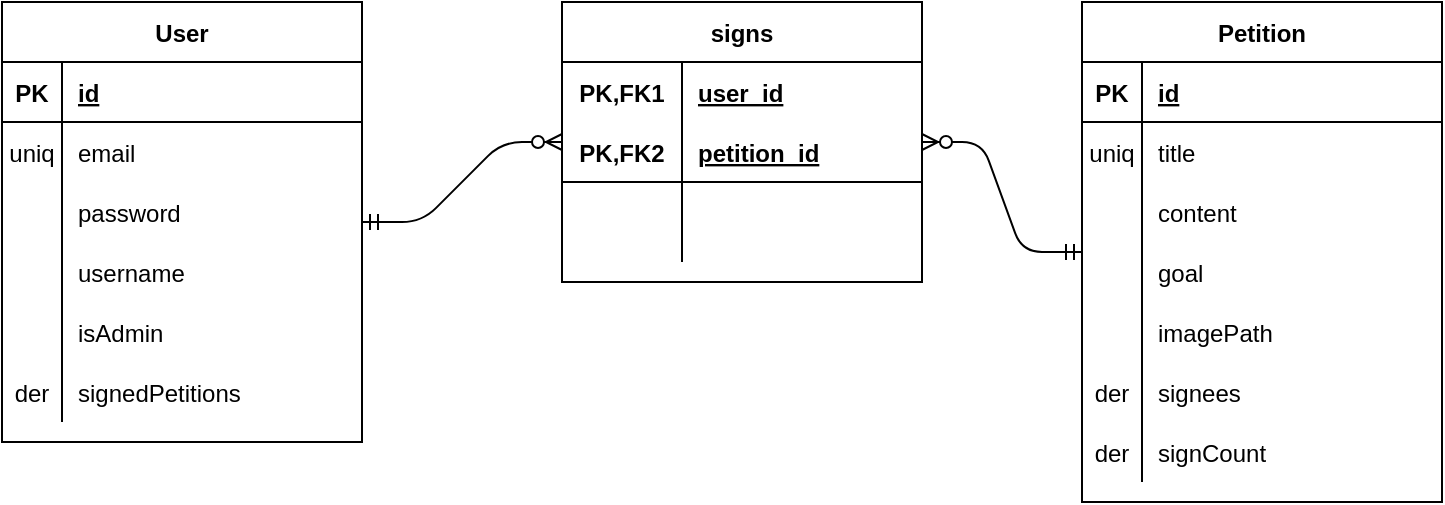 <mxfile version="14.7.6" type="device"><diagram id="I_CoFabCNjrQ4G8MGPnk" name="Page-1"><mxGraphModel dx="665" dy="384" grid="1" gridSize="10" guides="1" tooltips="1" connect="1" arrows="1" fold="1" page="1" pageScale="1" pageWidth="827" pageHeight="1169" math="0" shadow="0"><root><mxCell id="0"/><mxCell id="1" parent="0"/><mxCell id="p1L624dodIVQNN0o8rDo-1" value="User" style="shape=table;startSize=30;container=1;collapsible=1;childLayout=tableLayout;fixedRows=1;rowLines=0;fontStyle=1;align=center;resizeLast=1;" vertex="1" parent="1"><mxGeometry x="80" y="80" width="180" height="220" as="geometry"/></mxCell><mxCell id="p1L624dodIVQNN0o8rDo-2" value="" style="shape=partialRectangle;collapsible=0;dropTarget=0;pointerEvents=0;fillColor=none;top=0;left=0;bottom=1;right=0;points=[[0,0.5],[1,0.5]];portConstraint=eastwest;" vertex="1" parent="p1L624dodIVQNN0o8rDo-1"><mxGeometry y="30" width="180" height="30" as="geometry"/></mxCell><mxCell id="p1L624dodIVQNN0o8rDo-3" value="PK" style="shape=partialRectangle;connectable=0;fillColor=none;top=0;left=0;bottom=0;right=0;fontStyle=1;overflow=hidden;" vertex="1" parent="p1L624dodIVQNN0o8rDo-2"><mxGeometry width="30" height="30" as="geometry"/></mxCell><mxCell id="p1L624dodIVQNN0o8rDo-4" value="id" style="shape=partialRectangle;connectable=0;fillColor=none;top=0;left=0;bottom=0;right=0;align=left;spacingLeft=6;fontStyle=5;overflow=hidden;" vertex="1" parent="p1L624dodIVQNN0o8rDo-2"><mxGeometry x="30" width="150" height="30" as="geometry"/></mxCell><mxCell id="p1L624dodIVQNN0o8rDo-5" value="" style="shape=partialRectangle;collapsible=0;dropTarget=0;pointerEvents=0;fillColor=none;top=0;left=0;bottom=0;right=0;points=[[0,0.5],[1,0.5]];portConstraint=eastwest;" vertex="1" parent="p1L624dodIVQNN0o8rDo-1"><mxGeometry y="60" width="180" height="30" as="geometry"/></mxCell><mxCell id="p1L624dodIVQNN0o8rDo-6" value="uniq" style="shape=partialRectangle;connectable=0;fillColor=none;top=0;left=0;bottom=0;right=0;editable=1;overflow=hidden;" vertex="1" parent="p1L624dodIVQNN0o8rDo-5"><mxGeometry width="30" height="30" as="geometry"/></mxCell><mxCell id="p1L624dodIVQNN0o8rDo-7" value="email" style="shape=partialRectangle;connectable=0;fillColor=none;top=0;left=0;bottom=0;right=0;align=left;spacingLeft=6;overflow=hidden;" vertex="1" parent="p1L624dodIVQNN0o8rDo-5"><mxGeometry x="30" width="150" height="30" as="geometry"/></mxCell><mxCell id="p1L624dodIVQNN0o8rDo-8" value="" style="shape=partialRectangle;collapsible=0;dropTarget=0;pointerEvents=0;fillColor=none;top=0;left=0;bottom=0;right=0;points=[[0,0.5],[1,0.5]];portConstraint=eastwest;" vertex="1" parent="p1L624dodIVQNN0o8rDo-1"><mxGeometry y="90" width="180" height="30" as="geometry"/></mxCell><mxCell id="p1L624dodIVQNN0o8rDo-9" value="" style="shape=partialRectangle;connectable=0;fillColor=none;top=0;left=0;bottom=0;right=0;editable=1;overflow=hidden;" vertex="1" parent="p1L624dodIVQNN0o8rDo-8"><mxGeometry width="30" height="30" as="geometry"/></mxCell><mxCell id="p1L624dodIVQNN0o8rDo-10" value="password" style="shape=partialRectangle;connectable=0;fillColor=none;top=0;left=0;bottom=0;right=0;align=left;spacingLeft=6;overflow=hidden;" vertex="1" parent="p1L624dodIVQNN0o8rDo-8"><mxGeometry x="30" width="150" height="30" as="geometry"/></mxCell><mxCell id="p1L624dodIVQNN0o8rDo-11" value="" style="shape=partialRectangle;collapsible=0;dropTarget=0;pointerEvents=0;fillColor=none;top=0;left=0;bottom=0;right=0;points=[[0,0.5],[1,0.5]];portConstraint=eastwest;" vertex="1" parent="p1L624dodIVQNN0o8rDo-1"><mxGeometry y="120" width="180" height="30" as="geometry"/></mxCell><mxCell id="p1L624dodIVQNN0o8rDo-12" value="" style="shape=partialRectangle;connectable=0;fillColor=none;top=0;left=0;bottom=0;right=0;editable=1;overflow=hidden;" vertex="1" parent="p1L624dodIVQNN0o8rDo-11"><mxGeometry width="30" height="30" as="geometry"/></mxCell><mxCell id="p1L624dodIVQNN0o8rDo-13" value="username" style="shape=partialRectangle;connectable=0;fillColor=none;top=0;left=0;bottom=0;right=0;align=left;spacingLeft=6;overflow=hidden;" vertex="1" parent="p1L624dodIVQNN0o8rDo-11"><mxGeometry x="30" width="150" height="30" as="geometry"/></mxCell><mxCell id="p1L624dodIVQNN0o8rDo-14" value="" style="shape=partialRectangle;collapsible=0;dropTarget=0;pointerEvents=0;fillColor=none;top=0;left=0;bottom=0;right=0;points=[[0,0.5],[1,0.5]];portConstraint=eastwest;" vertex="1" parent="p1L624dodIVQNN0o8rDo-1"><mxGeometry y="150" width="180" height="30" as="geometry"/></mxCell><mxCell id="p1L624dodIVQNN0o8rDo-15" value="" style="shape=partialRectangle;connectable=0;fillColor=none;top=0;left=0;bottom=0;right=0;editable=1;overflow=hidden;" vertex="1" parent="p1L624dodIVQNN0o8rDo-14"><mxGeometry width="30" height="30" as="geometry"/></mxCell><mxCell id="p1L624dodIVQNN0o8rDo-16" value="isAdmin" style="shape=partialRectangle;connectable=0;fillColor=none;top=0;left=0;bottom=0;right=0;align=left;spacingLeft=6;overflow=hidden;" vertex="1" parent="p1L624dodIVQNN0o8rDo-14"><mxGeometry x="30" width="150" height="30" as="geometry"/></mxCell><mxCell id="p1L624dodIVQNN0o8rDo-17" value="" style="shape=partialRectangle;collapsible=0;dropTarget=0;pointerEvents=0;fillColor=none;top=0;left=0;bottom=0;right=0;points=[[0,0.5],[1,0.5]];portConstraint=eastwest;" vertex="1" parent="p1L624dodIVQNN0o8rDo-1"><mxGeometry y="180" width="180" height="30" as="geometry"/></mxCell><mxCell id="p1L624dodIVQNN0o8rDo-18" value="der" style="shape=partialRectangle;connectable=0;fillColor=none;top=0;left=0;bottom=0;right=0;editable=1;overflow=hidden;" vertex="1" parent="p1L624dodIVQNN0o8rDo-17"><mxGeometry width="30" height="30" as="geometry"/></mxCell><mxCell id="p1L624dodIVQNN0o8rDo-19" value="signedPetitions" style="shape=partialRectangle;connectable=0;fillColor=none;top=0;left=0;bottom=0;right=0;align=left;spacingLeft=6;overflow=hidden;" vertex="1" parent="p1L624dodIVQNN0o8rDo-17"><mxGeometry x="30" width="150" height="30" as="geometry"/></mxCell><mxCell id="p1L624dodIVQNN0o8rDo-20" value="Petition" style="shape=table;startSize=30;container=1;collapsible=1;childLayout=tableLayout;fixedRows=1;rowLines=0;fontStyle=1;align=center;resizeLast=1;" vertex="1" parent="1"><mxGeometry x="620" y="80" width="180" height="250" as="geometry"/></mxCell><mxCell id="p1L624dodIVQNN0o8rDo-21" value="" style="shape=partialRectangle;collapsible=0;dropTarget=0;pointerEvents=0;fillColor=none;top=0;left=0;bottom=1;right=0;points=[[0,0.5],[1,0.5]];portConstraint=eastwest;" vertex="1" parent="p1L624dodIVQNN0o8rDo-20"><mxGeometry y="30" width="180" height="30" as="geometry"/></mxCell><mxCell id="p1L624dodIVQNN0o8rDo-22" value="PK" style="shape=partialRectangle;connectable=0;fillColor=none;top=0;left=0;bottom=0;right=0;fontStyle=1;overflow=hidden;" vertex="1" parent="p1L624dodIVQNN0o8rDo-21"><mxGeometry width="30" height="30" as="geometry"/></mxCell><mxCell id="p1L624dodIVQNN0o8rDo-23" value="id" style="shape=partialRectangle;connectable=0;fillColor=none;top=0;left=0;bottom=0;right=0;align=left;spacingLeft=6;fontStyle=5;overflow=hidden;" vertex="1" parent="p1L624dodIVQNN0o8rDo-21"><mxGeometry x="30" width="150" height="30" as="geometry"/></mxCell><mxCell id="p1L624dodIVQNN0o8rDo-24" value="" style="shape=partialRectangle;collapsible=0;dropTarget=0;pointerEvents=0;fillColor=none;top=0;left=0;bottom=0;right=0;points=[[0,0.5],[1,0.5]];portConstraint=eastwest;" vertex="1" parent="p1L624dodIVQNN0o8rDo-20"><mxGeometry y="60" width="180" height="30" as="geometry"/></mxCell><mxCell id="p1L624dodIVQNN0o8rDo-25" value="uniq" style="shape=partialRectangle;connectable=0;fillColor=none;top=0;left=0;bottom=0;right=0;editable=1;overflow=hidden;" vertex="1" parent="p1L624dodIVQNN0o8rDo-24"><mxGeometry width="30" height="30" as="geometry"/></mxCell><mxCell id="p1L624dodIVQNN0o8rDo-26" value="title" style="shape=partialRectangle;connectable=0;fillColor=none;top=0;left=0;bottom=0;right=0;align=left;spacingLeft=6;overflow=hidden;" vertex="1" parent="p1L624dodIVQNN0o8rDo-24"><mxGeometry x="30" width="150" height="30" as="geometry"/></mxCell><mxCell id="p1L624dodIVQNN0o8rDo-27" value="" style="shape=partialRectangle;collapsible=0;dropTarget=0;pointerEvents=0;fillColor=none;top=0;left=0;bottom=0;right=0;points=[[0,0.5],[1,0.5]];portConstraint=eastwest;" vertex="1" parent="p1L624dodIVQNN0o8rDo-20"><mxGeometry y="90" width="180" height="30" as="geometry"/></mxCell><mxCell id="p1L624dodIVQNN0o8rDo-28" value="" style="shape=partialRectangle;connectable=0;fillColor=none;top=0;left=0;bottom=0;right=0;editable=1;overflow=hidden;" vertex="1" parent="p1L624dodIVQNN0o8rDo-27"><mxGeometry width="30" height="30" as="geometry"/></mxCell><mxCell id="p1L624dodIVQNN0o8rDo-29" value="content" style="shape=partialRectangle;connectable=0;fillColor=none;top=0;left=0;bottom=0;right=0;align=left;spacingLeft=6;overflow=hidden;" vertex="1" parent="p1L624dodIVQNN0o8rDo-27"><mxGeometry x="30" width="150" height="30" as="geometry"/></mxCell><mxCell id="p1L624dodIVQNN0o8rDo-33" value="" style="shape=partialRectangle;collapsible=0;dropTarget=0;pointerEvents=0;fillColor=none;top=0;left=0;bottom=0;right=0;points=[[0,0.5],[1,0.5]];portConstraint=eastwest;" vertex="1" parent="p1L624dodIVQNN0o8rDo-20"><mxGeometry y="120" width="180" height="30" as="geometry"/></mxCell><mxCell id="p1L624dodIVQNN0o8rDo-34" value="" style="shape=partialRectangle;connectable=0;fillColor=none;top=0;left=0;bottom=0;right=0;editable=1;overflow=hidden;" vertex="1" parent="p1L624dodIVQNN0o8rDo-33"><mxGeometry width="30" height="30" as="geometry"/></mxCell><mxCell id="p1L624dodIVQNN0o8rDo-35" value="goal" style="shape=partialRectangle;connectable=0;fillColor=none;top=0;left=0;bottom=0;right=0;align=left;spacingLeft=6;overflow=hidden;" vertex="1" parent="p1L624dodIVQNN0o8rDo-33"><mxGeometry x="30" width="150" height="30" as="geometry"/></mxCell><mxCell id="p1L624dodIVQNN0o8rDo-30" value="" style="shape=partialRectangle;collapsible=0;dropTarget=0;pointerEvents=0;fillColor=none;top=0;left=0;bottom=0;right=0;points=[[0,0.5],[1,0.5]];portConstraint=eastwest;" vertex="1" parent="p1L624dodIVQNN0o8rDo-20"><mxGeometry y="150" width="180" height="30" as="geometry"/></mxCell><mxCell id="p1L624dodIVQNN0o8rDo-31" value="" style="shape=partialRectangle;connectable=0;fillColor=none;top=0;left=0;bottom=0;right=0;editable=1;overflow=hidden;" vertex="1" parent="p1L624dodIVQNN0o8rDo-30"><mxGeometry width="30" height="30" as="geometry"/></mxCell><mxCell id="p1L624dodIVQNN0o8rDo-32" value="imagePath" style="shape=partialRectangle;connectable=0;fillColor=none;top=0;left=0;bottom=0;right=0;align=left;spacingLeft=6;overflow=hidden;" vertex="1" parent="p1L624dodIVQNN0o8rDo-30"><mxGeometry x="30" width="150" height="30" as="geometry"/></mxCell><mxCell id="p1L624dodIVQNN0o8rDo-36" value="" style="shape=partialRectangle;collapsible=0;dropTarget=0;pointerEvents=0;fillColor=none;top=0;left=0;bottom=0;right=0;points=[[0,0.5],[1,0.5]];portConstraint=eastwest;" vertex="1" parent="p1L624dodIVQNN0o8rDo-20"><mxGeometry y="180" width="180" height="30" as="geometry"/></mxCell><mxCell id="p1L624dodIVQNN0o8rDo-37" value="der" style="shape=partialRectangle;connectable=0;fillColor=none;top=0;left=0;bottom=0;right=0;editable=1;overflow=hidden;" vertex="1" parent="p1L624dodIVQNN0o8rDo-36"><mxGeometry width="30" height="30" as="geometry"/></mxCell><mxCell id="p1L624dodIVQNN0o8rDo-38" value="signees" style="shape=partialRectangle;connectable=0;fillColor=none;top=0;left=0;bottom=0;right=0;align=left;spacingLeft=6;overflow=hidden;" vertex="1" parent="p1L624dodIVQNN0o8rDo-36"><mxGeometry x="30" width="150" height="30" as="geometry"/></mxCell><mxCell id="p1L624dodIVQNN0o8rDo-39" value="" style="shape=partialRectangle;collapsible=0;dropTarget=0;pointerEvents=0;fillColor=none;top=0;left=0;bottom=0;right=0;points=[[0,0.5],[1,0.5]];portConstraint=eastwest;" vertex="1" parent="p1L624dodIVQNN0o8rDo-20"><mxGeometry y="210" width="180" height="30" as="geometry"/></mxCell><mxCell id="p1L624dodIVQNN0o8rDo-40" value="der" style="shape=partialRectangle;connectable=0;fillColor=none;top=0;left=0;bottom=0;right=0;editable=1;overflow=hidden;" vertex="1" parent="p1L624dodIVQNN0o8rDo-39"><mxGeometry width="30" height="30" as="geometry"/></mxCell><mxCell id="p1L624dodIVQNN0o8rDo-41" value="signCount" style="shape=partialRectangle;connectable=0;fillColor=none;top=0;left=0;bottom=0;right=0;align=left;spacingLeft=6;overflow=hidden;" vertex="1" parent="p1L624dodIVQNN0o8rDo-39"><mxGeometry x="30" width="150" height="30" as="geometry"/></mxCell><mxCell id="p1L624dodIVQNN0o8rDo-55" value="signs" style="shape=table;startSize=30;container=1;collapsible=1;childLayout=tableLayout;fixedRows=1;rowLines=0;fontStyle=1;align=center;resizeLast=1;" vertex="1" parent="1"><mxGeometry x="360" y="80" width="180" height="140" as="geometry"/></mxCell><mxCell id="p1L624dodIVQNN0o8rDo-56" value="" style="shape=partialRectangle;collapsible=0;dropTarget=0;pointerEvents=0;fillColor=none;top=0;left=0;bottom=0;right=0;points=[[0,0.5],[1,0.5]];portConstraint=eastwest;" vertex="1" parent="p1L624dodIVQNN0o8rDo-55"><mxGeometry y="30" width="180" height="30" as="geometry"/></mxCell><mxCell id="p1L624dodIVQNN0o8rDo-57" value="PK,FK1" style="shape=partialRectangle;connectable=0;fillColor=none;top=0;left=0;bottom=0;right=0;fontStyle=1;overflow=hidden;" vertex="1" parent="p1L624dodIVQNN0o8rDo-56"><mxGeometry width="60" height="30" as="geometry"/></mxCell><mxCell id="p1L624dodIVQNN0o8rDo-58" value="user_id" style="shape=partialRectangle;connectable=0;fillColor=none;top=0;left=0;bottom=0;right=0;align=left;spacingLeft=6;fontStyle=5;overflow=hidden;" vertex="1" parent="p1L624dodIVQNN0o8rDo-56"><mxGeometry x="60" width="120" height="30" as="geometry"/></mxCell><mxCell id="p1L624dodIVQNN0o8rDo-59" value="" style="shape=partialRectangle;collapsible=0;dropTarget=0;pointerEvents=0;fillColor=none;top=0;left=0;bottom=1;right=0;points=[[0,0.5],[1,0.5]];portConstraint=eastwest;" vertex="1" parent="p1L624dodIVQNN0o8rDo-55"><mxGeometry y="60" width="180" height="30" as="geometry"/></mxCell><mxCell id="p1L624dodIVQNN0o8rDo-60" value="PK,FK2" style="shape=partialRectangle;connectable=0;fillColor=none;top=0;left=0;bottom=0;right=0;fontStyle=1;overflow=hidden;" vertex="1" parent="p1L624dodIVQNN0o8rDo-59"><mxGeometry width="60" height="30" as="geometry"/></mxCell><mxCell id="p1L624dodIVQNN0o8rDo-61" value="petition_id" style="shape=partialRectangle;connectable=0;fillColor=none;top=0;left=0;bottom=0;right=0;align=left;spacingLeft=6;fontStyle=5;overflow=hidden;" vertex="1" parent="p1L624dodIVQNN0o8rDo-59"><mxGeometry x="60" width="120" height="30" as="geometry"/></mxCell><mxCell id="p1L624dodIVQNN0o8rDo-65" value="" style="shape=partialRectangle;collapsible=0;dropTarget=0;pointerEvents=0;fillColor=none;top=0;left=0;bottom=0;right=0;points=[[0,0.5],[1,0.5]];portConstraint=eastwest;" vertex="1" parent="p1L624dodIVQNN0o8rDo-55"><mxGeometry y="90" width="180" height="20" as="geometry"/></mxCell><mxCell id="p1L624dodIVQNN0o8rDo-66" value="" style="shape=partialRectangle;connectable=0;fillColor=none;top=0;left=0;bottom=0;right=0;editable=1;overflow=hidden;" vertex="1" parent="p1L624dodIVQNN0o8rDo-65"><mxGeometry width="60" height="20" as="geometry"/></mxCell><mxCell id="p1L624dodIVQNN0o8rDo-67" value="" style="shape=partialRectangle;connectable=0;fillColor=none;top=0;left=0;bottom=0;right=0;align=left;spacingLeft=6;overflow=hidden;" vertex="1" parent="p1L624dodIVQNN0o8rDo-65"><mxGeometry x="60" width="120" height="20" as="geometry"/></mxCell><mxCell id="p1L624dodIVQNN0o8rDo-62" value="" style="shape=partialRectangle;collapsible=0;dropTarget=0;pointerEvents=0;fillColor=none;top=0;left=0;bottom=0;right=0;points=[[0,0.5],[1,0.5]];portConstraint=eastwest;" vertex="1" parent="p1L624dodIVQNN0o8rDo-55"><mxGeometry y="110" width="180" height="20" as="geometry"/></mxCell><mxCell id="p1L624dodIVQNN0o8rDo-63" value="" style="shape=partialRectangle;connectable=0;fillColor=none;top=0;left=0;bottom=0;right=0;editable=1;overflow=hidden;" vertex="1" parent="p1L624dodIVQNN0o8rDo-62"><mxGeometry width="60" height="20" as="geometry"/></mxCell><mxCell id="p1L624dodIVQNN0o8rDo-64" value="" style="shape=partialRectangle;connectable=0;fillColor=none;top=0;left=0;bottom=0;right=0;align=left;spacingLeft=6;overflow=hidden;" vertex="1" parent="p1L624dodIVQNN0o8rDo-62"><mxGeometry x="60" width="120" height="20" as="geometry"/></mxCell><mxCell id="p1L624dodIVQNN0o8rDo-68" value="" style="edgeStyle=entityRelationEdgeStyle;fontSize=12;html=1;endArrow=ERzeroToMany;startArrow=ERmandOne;" edge="1" parent="1" source="p1L624dodIVQNN0o8rDo-1" target="p1L624dodIVQNN0o8rDo-55"><mxGeometry width="100" height="100" relative="1" as="geometry"><mxPoint x="330" y="220" as="sourcePoint"/><mxPoint x="430" y="120" as="targetPoint"/></mxGeometry></mxCell><mxCell id="p1L624dodIVQNN0o8rDo-69" value="" style="edgeStyle=entityRelationEdgeStyle;fontSize=12;html=1;endArrow=ERzeroToMany;startArrow=ERmandOne;" edge="1" parent="1" source="p1L624dodIVQNN0o8rDo-20" target="p1L624dodIVQNN0o8rDo-55"><mxGeometry width="100" height="100" relative="1" as="geometry"><mxPoint x="270" y="200" as="sourcePoint"/><mxPoint x="370" y="160" as="targetPoint"/></mxGeometry></mxCell></root></mxGraphModel></diagram></mxfile>